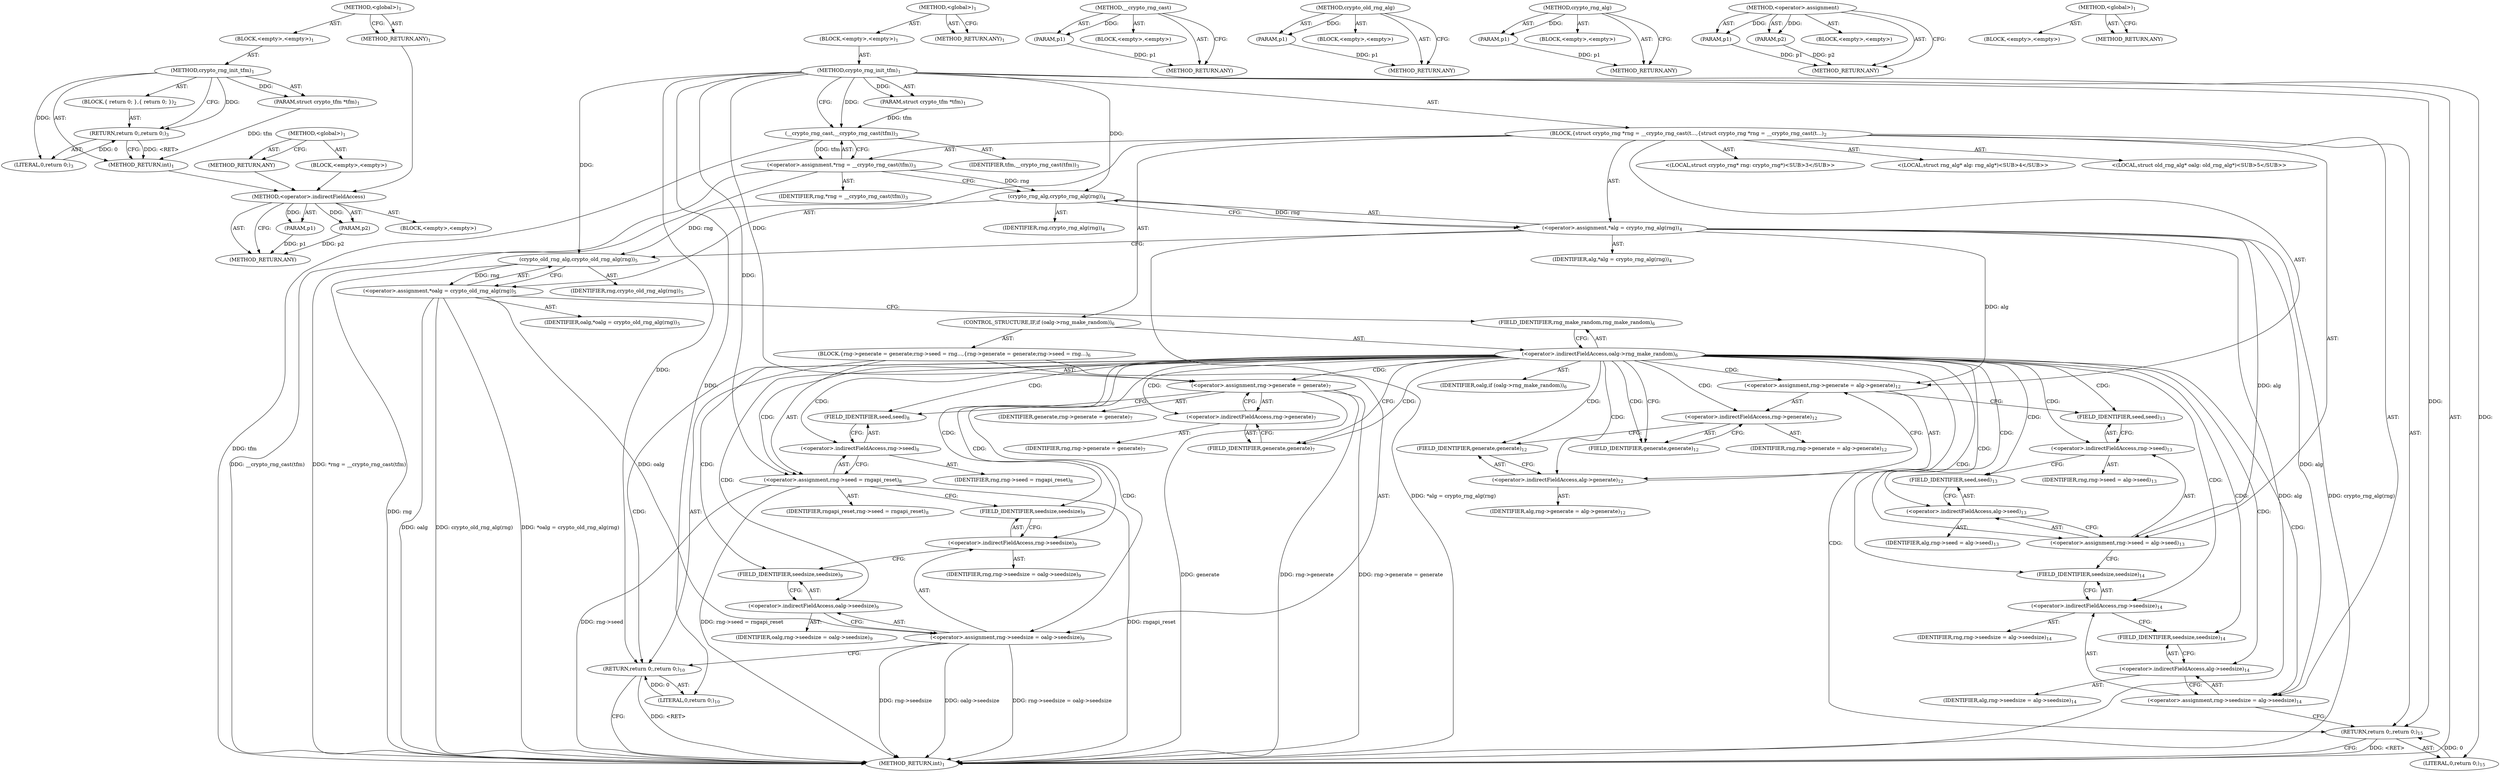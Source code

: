 digraph "&lt;global&gt;" {
vulnerable_115 [label=<(METHOD,&lt;operator&gt;.indirectFieldAccess)>];
vulnerable_116 [label=<(PARAM,p1)>];
vulnerable_117 [label=<(PARAM,p2)>];
vulnerable_118 [label=<(BLOCK,&lt;empty&gt;,&lt;empty&gt;)>];
vulnerable_119 [label=<(METHOD_RETURN,ANY)>];
vulnerable_6 [label=<(METHOD,&lt;global&gt;)<SUB>1</SUB>>];
vulnerable_7 [label=<(BLOCK,&lt;empty&gt;,&lt;empty&gt;)<SUB>1</SUB>>];
vulnerable_8 [label=<(METHOD,crypto_rng_init_tfm)<SUB>1</SUB>>];
vulnerable_9 [label=<(PARAM,struct crypto_tfm *tfm)<SUB>1</SUB>>];
vulnerable_10 [label=<(BLOCK,{
	struct crypto_rng *rng = __crypto_rng_cast(t...,{
	struct crypto_rng *rng = __crypto_rng_cast(t...)<SUB>2</SUB>>];
vulnerable_11 [label="<(LOCAL,struct crypto_rng* rng: crypto_rng*)<SUB>3</SUB>>"];
vulnerable_12 [label=<(&lt;operator&gt;.assignment,*rng = __crypto_rng_cast(tfm))<SUB>3</SUB>>];
vulnerable_13 [label=<(IDENTIFIER,rng,*rng = __crypto_rng_cast(tfm))<SUB>3</SUB>>];
vulnerable_14 [label=<(__crypto_rng_cast,__crypto_rng_cast(tfm))<SUB>3</SUB>>];
vulnerable_15 [label=<(IDENTIFIER,tfm,__crypto_rng_cast(tfm))<SUB>3</SUB>>];
vulnerable_16 [label="<(LOCAL,struct rng_alg* alg: rng_alg*)<SUB>4</SUB>>"];
vulnerable_17 [label=<(&lt;operator&gt;.assignment,*alg = crypto_rng_alg(rng))<SUB>4</SUB>>];
vulnerable_18 [label=<(IDENTIFIER,alg,*alg = crypto_rng_alg(rng))<SUB>4</SUB>>];
vulnerable_19 [label=<(crypto_rng_alg,crypto_rng_alg(rng))<SUB>4</SUB>>];
vulnerable_20 [label=<(IDENTIFIER,rng,crypto_rng_alg(rng))<SUB>4</SUB>>];
vulnerable_21 [label="<(LOCAL,struct old_rng_alg* oalg: old_rng_alg*)<SUB>5</SUB>>"];
vulnerable_22 [label=<(&lt;operator&gt;.assignment,*oalg = crypto_old_rng_alg(rng))<SUB>5</SUB>>];
vulnerable_23 [label=<(IDENTIFIER,oalg,*oalg = crypto_old_rng_alg(rng))<SUB>5</SUB>>];
vulnerable_24 [label=<(crypto_old_rng_alg,crypto_old_rng_alg(rng))<SUB>5</SUB>>];
vulnerable_25 [label=<(IDENTIFIER,rng,crypto_old_rng_alg(rng))<SUB>5</SUB>>];
vulnerable_26 [label=<(CONTROL_STRUCTURE,IF,if (oalg-&gt;rng_make_random))<SUB>6</SUB>>];
vulnerable_27 [label=<(&lt;operator&gt;.indirectFieldAccess,oalg-&gt;rng_make_random)<SUB>6</SUB>>];
vulnerable_28 [label=<(IDENTIFIER,oalg,if (oalg-&gt;rng_make_random))<SUB>6</SUB>>];
vulnerable_29 [label=<(FIELD_IDENTIFIER,rng_make_random,rng_make_random)<SUB>6</SUB>>];
vulnerable_30 [label=<(BLOCK,{
		rng-&gt;generate = generate;
		rng-&gt;seed = rng...,{
		rng-&gt;generate = generate;
		rng-&gt;seed = rng...)<SUB>6</SUB>>];
vulnerable_31 [label=<(&lt;operator&gt;.assignment,rng-&gt;generate = generate)<SUB>7</SUB>>];
vulnerable_32 [label=<(&lt;operator&gt;.indirectFieldAccess,rng-&gt;generate)<SUB>7</SUB>>];
vulnerable_33 [label=<(IDENTIFIER,rng,rng-&gt;generate = generate)<SUB>7</SUB>>];
vulnerable_34 [label=<(FIELD_IDENTIFIER,generate,generate)<SUB>7</SUB>>];
vulnerable_35 [label=<(IDENTIFIER,generate,rng-&gt;generate = generate)<SUB>7</SUB>>];
vulnerable_36 [label=<(&lt;operator&gt;.assignment,rng-&gt;seed = rngapi_reset)<SUB>8</SUB>>];
vulnerable_37 [label=<(&lt;operator&gt;.indirectFieldAccess,rng-&gt;seed)<SUB>8</SUB>>];
vulnerable_38 [label=<(IDENTIFIER,rng,rng-&gt;seed = rngapi_reset)<SUB>8</SUB>>];
vulnerable_39 [label=<(FIELD_IDENTIFIER,seed,seed)<SUB>8</SUB>>];
vulnerable_40 [label=<(IDENTIFIER,rngapi_reset,rng-&gt;seed = rngapi_reset)<SUB>8</SUB>>];
vulnerable_41 [label=<(&lt;operator&gt;.assignment,rng-&gt;seedsize = oalg-&gt;seedsize)<SUB>9</SUB>>];
vulnerable_42 [label=<(&lt;operator&gt;.indirectFieldAccess,rng-&gt;seedsize)<SUB>9</SUB>>];
vulnerable_43 [label=<(IDENTIFIER,rng,rng-&gt;seedsize = oalg-&gt;seedsize)<SUB>9</SUB>>];
vulnerable_44 [label=<(FIELD_IDENTIFIER,seedsize,seedsize)<SUB>9</SUB>>];
vulnerable_45 [label=<(&lt;operator&gt;.indirectFieldAccess,oalg-&gt;seedsize)<SUB>9</SUB>>];
vulnerable_46 [label=<(IDENTIFIER,oalg,rng-&gt;seedsize = oalg-&gt;seedsize)<SUB>9</SUB>>];
vulnerable_47 [label=<(FIELD_IDENTIFIER,seedsize,seedsize)<SUB>9</SUB>>];
vulnerable_48 [label=<(RETURN,return 0;,return 0;)<SUB>10</SUB>>];
vulnerable_49 [label=<(LITERAL,0,return 0;)<SUB>10</SUB>>];
vulnerable_50 [label=<(&lt;operator&gt;.assignment,rng-&gt;generate = alg-&gt;generate)<SUB>12</SUB>>];
vulnerable_51 [label=<(&lt;operator&gt;.indirectFieldAccess,rng-&gt;generate)<SUB>12</SUB>>];
vulnerable_52 [label=<(IDENTIFIER,rng,rng-&gt;generate = alg-&gt;generate)<SUB>12</SUB>>];
vulnerable_53 [label=<(FIELD_IDENTIFIER,generate,generate)<SUB>12</SUB>>];
vulnerable_54 [label=<(&lt;operator&gt;.indirectFieldAccess,alg-&gt;generate)<SUB>12</SUB>>];
vulnerable_55 [label=<(IDENTIFIER,alg,rng-&gt;generate = alg-&gt;generate)<SUB>12</SUB>>];
vulnerable_56 [label=<(FIELD_IDENTIFIER,generate,generate)<SUB>12</SUB>>];
vulnerable_57 [label=<(&lt;operator&gt;.assignment,rng-&gt;seed = alg-&gt;seed)<SUB>13</SUB>>];
vulnerable_58 [label=<(&lt;operator&gt;.indirectFieldAccess,rng-&gt;seed)<SUB>13</SUB>>];
vulnerable_59 [label=<(IDENTIFIER,rng,rng-&gt;seed = alg-&gt;seed)<SUB>13</SUB>>];
vulnerable_60 [label=<(FIELD_IDENTIFIER,seed,seed)<SUB>13</SUB>>];
vulnerable_61 [label=<(&lt;operator&gt;.indirectFieldAccess,alg-&gt;seed)<SUB>13</SUB>>];
vulnerable_62 [label=<(IDENTIFIER,alg,rng-&gt;seed = alg-&gt;seed)<SUB>13</SUB>>];
vulnerable_63 [label=<(FIELD_IDENTIFIER,seed,seed)<SUB>13</SUB>>];
vulnerable_64 [label=<(&lt;operator&gt;.assignment,rng-&gt;seedsize = alg-&gt;seedsize)<SUB>14</SUB>>];
vulnerable_65 [label=<(&lt;operator&gt;.indirectFieldAccess,rng-&gt;seedsize)<SUB>14</SUB>>];
vulnerable_66 [label=<(IDENTIFIER,rng,rng-&gt;seedsize = alg-&gt;seedsize)<SUB>14</SUB>>];
vulnerable_67 [label=<(FIELD_IDENTIFIER,seedsize,seedsize)<SUB>14</SUB>>];
vulnerable_68 [label=<(&lt;operator&gt;.indirectFieldAccess,alg-&gt;seedsize)<SUB>14</SUB>>];
vulnerable_69 [label=<(IDENTIFIER,alg,rng-&gt;seedsize = alg-&gt;seedsize)<SUB>14</SUB>>];
vulnerable_70 [label=<(FIELD_IDENTIFIER,seedsize,seedsize)<SUB>14</SUB>>];
vulnerable_71 [label=<(RETURN,return 0;,return 0;)<SUB>15</SUB>>];
vulnerable_72 [label=<(LITERAL,0,return 0;)<SUB>15</SUB>>];
vulnerable_73 [label=<(METHOD_RETURN,int)<SUB>1</SUB>>];
vulnerable_75 [label=<(METHOD_RETURN,ANY)<SUB>1</SUB>>];
vulnerable_103 [label=<(METHOD,__crypto_rng_cast)>];
vulnerable_104 [label=<(PARAM,p1)>];
vulnerable_105 [label=<(BLOCK,&lt;empty&gt;,&lt;empty&gt;)>];
vulnerable_106 [label=<(METHOD_RETURN,ANY)>];
vulnerable_111 [label=<(METHOD,crypto_old_rng_alg)>];
vulnerable_112 [label=<(PARAM,p1)>];
vulnerable_113 [label=<(BLOCK,&lt;empty&gt;,&lt;empty&gt;)>];
vulnerable_114 [label=<(METHOD_RETURN,ANY)>];
vulnerable_107 [label=<(METHOD,crypto_rng_alg)>];
vulnerable_108 [label=<(PARAM,p1)>];
vulnerable_109 [label=<(BLOCK,&lt;empty&gt;,&lt;empty&gt;)>];
vulnerable_110 [label=<(METHOD_RETURN,ANY)>];
vulnerable_98 [label=<(METHOD,&lt;operator&gt;.assignment)>];
vulnerable_99 [label=<(PARAM,p1)>];
vulnerable_100 [label=<(PARAM,p2)>];
vulnerable_101 [label=<(BLOCK,&lt;empty&gt;,&lt;empty&gt;)>];
vulnerable_102 [label=<(METHOD_RETURN,ANY)>];
vulnerable_92 [label=<(METHOD,&lt;global&gt;)<SUB>1</SUB>>];
vulnerable_93 [label=<(BLOCK,&lt;empty&gt;,&lt;empty&gt;)>];
vulnerable_94 [label=<(METHOD_RETURN,ANY)>];
fixed_6 [label=<(METHOD,&lt;global&gt;)<SUB>1</SUB>>];
fixed_7 [label=<(BLOCK,&lt;empty&gt;,&lt;empty&gt;)<SUB>1</SUB>>];
fixed_8 [label=<(METHOD,crypto_rng_init_tfm)<SUB>1</SUB>>];
fixed_9 [label=<(PARAM,struct crypto_tfm *tfm)<SUB>1</SUB>>];
fixed_10 [label=<(BLOCK,{
 	return 0;
 },{
 	return 0;
 })<SUB>2</SUB>>];
fixed_11 [label=<(RETURN,return 0;,return 0;)<SUB>3</SUB>>];
fixed_12 [label=<(LITERAL,0,return 0;)<SUB>3</SUB>>];
fixed_13 [label=<(METHOD_RETURN,int)<SUB>1</SUB>>];
fixed_15 [label=<(METHOD_RETURN,ANY)<SUB>1</SUB>>];
fixed_26 [label=<(METHOD,&lt;global&gt;)<SUB>1</SUB>>];
fixed_27 [label=<(BLOCK,&lt;empty&gt;,&lt;empty&gt;)>];
fixed_28 [label=<(METHOD_RETURN,ANY)>];
vulnerable_115 -> vulnerable_116  [key=0, label="AST: "];
vulnerable_115 -> vulnerable_116  [key=1, label="DDG: "];
vulnerable_115 -> vulnerable_118  [key=0, label="AST: "];
vulnerable_115 -> vulnerable_117  [key=0, label="AST: "];
vulnerable_115 -> vulnerable_117  [key=1, label="DDG: "];
vulnerable_115 -> vulnerable_119  [key=0, label="AST: "];
vulnerable_115 -> vulnerable_119  [key=1, label="CFG: "];
vulnerable_116 -> vulnerable_119  [key=0, label="DDG: p1"];
vulnerable_117 -> vulnerable_119  [key=0, label="DDG: p2"];
vulnerable_6 -> vulnerable_7  [key=0, label="AST: "];
vulnerable_6 -> vulnerable_75  [key=0, label="AST: "];
vulnerable_6 -> vulnerable_75  [key=1, label="CFG: "];
vulnerable_7 -> vulnerable_8  [key=0, label="AST: "];
vulnerable_8 -> vulnerable_9  [key=0, label="AST: "];
vulnerable_8 -> vulnerable_9  [key=1, label="DDG: "];
vulnerable_8 -> vulnerable_10  [key=0, label="AST: "];
vulnerable_8 -> vulnerable_73  [key=0, label="AST: "];
vulnerable_8 -> vulnerable_14  [key=0, label="CFG: "];
vulnerable_8 -> vulnerable_14  [key=1, label="DDG: "];
vulnerable_8 -> vulnerable_71  [key=0, label="DDG: "];
vulnerable_8 -> vulnerable_72  [key=0, label="DDG: "];
vulnerable_8 -> vulnerable_19  [key=0, label="DDG: "];
vulnerable_8 -> vulnerable_24  [key=0, label="DDG: "];
vulnerable_8 -> vulnerable_31  [key=0, label="DDG: "];
vulnerable_8 -> vulnerable_36  [key=0, label="DDG: "];
vulnerable_8 -> vulnerable_48  [key=0, label="DDG: "];
vulnerable_8 -> vulnerable_49  [key=0, label="DDG: "];
vulnerable_9 -> vulnerable_14  [key=0, label="DDG: tfm"];
vulnerable_10 -> vulnerable_11  [key=0, label="AST: "];
vulnerable_10 -> vulnerable_12  [key=0, label="AST: "];
vulnerable_10 -> vulnerable_16  [key=0, label="AST: "];
vulnerable_10 -> vulnerable_17  [key=0, label="AST: "];
vulnerable_10 -> vulnerable_21  [key=0, label="AST: "];
vulnerable_10 -> vulnerable_22  [key=0, label="AST: "];
vulnerable_10 -> vulnerable_26  [key=0, label="AST: "];
vulnerable_10 -> vulnerable_50  [key=0, label="AST: "];
vulnerable_10 -> vulnerable_57  [key=0, label="AST: "];
vulnerable_10 -> vulnerable_64  [key=0, label="AST: "];
vulnerable_10 -> vulnerable_71  [key=0, label="AST: "];
vulnerable_12 -> vulnerable_13  [key=0, label="AST: "];
vulnerable_12 -> vulnerable_14  [key=0, label="AST: "];
vulnerable_12 -> vulnerable_19  [key=0, label="CFG: "];
vulnerable_12 -> vulnerable_19  [key=1, label="DDG: rng"];
vulnerable_12 -> vulnerable_73  [key=0, label="DDG: __crypto_rng_cast(tfm)"];
vulnerable_12 -> vulnerable_73  [key=1, label="DDG: *rng = __crypto_rng_cast(tfm)"];
vulnerable_14 -> vulnerable_15  [key=0, label="AST: "];
vulnerable_14 -> vulnerable_12  [key=0, label="CFG: "];
vulnerable_14 -> vulnerable_12  [key=1, label="DDG: tfm"];
vulnerable_14 -> vulnerable_73  [key=0, label="DDG: tfm"];
vulnerable_17 -> vulnerable_18  [key=0, label="AST: "];
vulnerable_17 -> vulnerable_19  [key=0, label="AST: "];
vulnerable_17 -> vulnerable_24  [key=0, label="CFG: "];
vulnerable_17 -> vulnerable_73  [key=0, label="DDG: alg"];
vulnerable_17 -> vulnerable_73  [key=1, label="DDG: crypto_rng_alg(rng)"];
vulnerable_17 -> vulnerable_73  [key=2, label="DDG: *alg = crypto_rng_alg(rng)"];
vulnerable_17 -> vulnerable_50  [key=0, label="DDG: alg"];
vulnerable_17 -> vulnerable_57  [key=0, label="DDG: alg"];
vulnerable_17 -> vulnerable_64  [key=0, label="DDG: alg"];
vulnerable_19 -> vulnerable_20  [key=0, label="AST: "];
vulnerable_19 -> vulnerable_17  [key=0, label="CFG: "];
vulnerable_19 -> vulnerable_17  [key=1, label="DDG: rng"];
vulnerable_19 -> vulnerable_24  [key=0, label="DDG: rng"];
vulnerable_22 -> vulnerable_23  [key=0, label="AST: "];
vulnerable_22 -> vulnerable_24  [key=0, label="AST: "];
vulnerable_22 -> vulnerable_29  [key=0, label="CFG: "];
vulnerable_22 -> vulnerable_73  [key=0, label="DDG: oalg"];
vulnerable_22 -> vulnerable_73  [key=1, label="DDG: crypto_old_rng_alg(rng)"];
vulnerable_22 -> vulnerable_73  [key=2, label="DDG: *oalg = crypto_old_rng_alg(rng)"];
vulnerable_22 -> vulnerable_41  [key=0, label="DDG: oalg"];
vulnerable_24 -> vulnerable_25  [key=0, label="AST: "];
vulnerable_24 -> vulnerable_22  [key=0, label="CFG: "];
vulnerable_24 -> vulnerable_22  [key=1, label="DDG: rng"];
vulnerable_24 -> vulnerable_73  [key=0, label="DDG: rng"];
vulnerable_26 -> vulnerable_27  [key=0, label="AST: "];
vulnerable_26 -> vulnerable_30  [key=0, label="AST: "];
vulnerable_27 -> vulnerable_28  [key=0, label="AST: "];
vulnerable_27 -> vulnerable_29  [key=0, label="AST: "];
vulnerable_27 -> vulnerable_34  [key=0, label="CFG: "];
vulnerable_27 -> vulnerable_34  [key=1, label="CDG: "];
vulnerable_27 -> vulnerable_53  [key=0, label="CFG: "];
vulnerable_27 -> vulnerable_53  [key=1, label="CDG: "];
vulnerable_27 -> vulnerable_47  [key=0, label="CDG: "];
vulnerable_27 -> vulnerable_48  [key=0, label="CDG: "];
vulnerable_27 -> vulnerable_32  [key=0, label="CDG: "];
vulnerable_27 -> vulnerable_58  [key=0, label="CDG: "];
vulnerable_27 -> vulnerable_68  [key=0, label="CDG: "];
vulnerable_27 -> vulnerable_60  [key=0, label="CDG: "];
vulnerable_27 -> vulnerable_61  [key=0, label="CDG: "];
vulnerable_27 -> vulnerable_64  [key=0, label="CDG: "];
vulnerable_27 -> vulnerable_42  [key=0, label="CDG: "];
vulnerable_27 -> vulnerable_51  [key=0, label="CDG: "];
vulnerable_27 -> vulnerable_57  [key=0, label="CDG: "];
vulnerable_27 -> vulnerable_71  [key=0, label="CDG: "];
vulnerable_27 -> vulnerable_36  [key=0, label="CDG: "];
vulnerable_27 -> vulnerable_37  [key=0, label="CDG: "];
vulnerable_27 -> vulnerable_56  [key=0, label="CDG: "];
vulnerable_27 -> vulnerable_67  [key=0, label="CDG: "];
vulnerable_27 -> vulnerable_41  [key=0, label="CDG: "];
vulnerable_27 -> vulnerable_70  [key=0, label="CDG: "];
vulnerable_27 -> vulnerable_45  [key=0, label="CDG: "];
vulnerable_27 -> vulnerable_63  [key=0, label="CDG: "];
vulnerable_27 -> vulnerable_65  [key=0, label="CDG: "];
vulnerable_27 -> vulnerable_50  [key=0, label="CDG: "];
vulnerable_27 -> vulnerable_44  [key=0, label="CDG: "];
vulnerable_27 -> vulnerable_54  [key=0, label="CDG: "];
vulnerable_27 -> vulnerable_39  [key=0, label="CDG: "];
vulnerable_27 -> vulnerable_31  [key=0, label="CDG: "];
vulnerable_29 -> vulnerable_27  [key=0, label="CFG: "];
vulnerable_30 -> vulnerable_31  [key=0, label="AST: "];
vulnerable_30 -> vulnerable_36  [key=0, label="AST: "];
vulnerable_30 -> vulnerable_41  [key=0, label="AST: "];
vulnerable_30 -> vulnerable_48  [key=0, label="AST: "];
vulnerable_31 -> vulnerable_32  [key=0, label="AST: "];
vulnerable_31 -> vulnerable_35  [key=0, label="AST: "];
vulnerable_31 -> vulnerable_39  [key=0, label="CFG: "];
vulnerable_31 -> vulnerable_73  [key=0, label="DDG: rng-&gt;generate"];
vulnerable_31 -> vulnerable_73  [key=1, label="DDG: rng-&gt;generate = generate"];
vulnerable_31 -> vulnerable_73  [key=2, label="DDG: generate"];
vulnerable_32 -> vulnerable_33  [key=0, label="AST: "];
vulnerable_32 -> vulnerable_34  [key=0, label="AST: "];
vulnerable_32 -> vulnerable_31  [key=0, label="CFG: "];
vulnerable_34 -> vulnerable_32  [key=0, label="CFG: "];
vulnerable_36 -> vulnerable_37  [key=0, label="AST: "];
vulnerable_36 -> vulnerable_40  [key=0, label="AST: "];
vulnerable_36 -> vulnerable_44  [key=0, label="CFG: "];
vulnerable_36 -> vulnerable_73  [key=0, label="DDG: rng-&gt;seed"];
vulnerable_36 -> vulnerable_73  [key=1, label="DDG: rng-&gt;seed = rngapi_reset"];
vulnerable_36 -> vulnerable_73  [key=2, label="DDG: rngapi_reset"];
vulnerable_37 -> vulnerable_38  [key=0, label="AST: "];
vulnerable_37 -> vulnerable_39  [key=0, label="AST: "];
vulnerable_37 -> vulnerable_36  [key=0, label="CFG: "];
vulnerable_39 -> vulnerable_37  [key=0, label="CFG: "];
vulnerable_41 -> vulnerable_42  [key=0, label="AST: "];
vulnerable_41 -> vulnerable_45  [key=0, label="AST: "];
vulnerable_41 -> vulnerable_48  [key=0, label="CFG: "];
vulnerable_41 -> vulnerable_73  [key=0, label="DDG: rng-&gt;seedsize"];
vulnerable_41 -> vulnerable_73  [key=1, label="DDG: oalg-&gt;seedsize"];
vulnerable_41 -> vulnerable_73  [key=2, label="DDG: rng-&gt;seedsize = oalg-&gt;seedsize"];
vulnerable_42 -> vulnerable_43  [key=0, label="AST: "];
vulnerable_42 -> vulnerable_44  [key=0, label="AST: "];
vulnerable_42 -> vulnerable_47  [key=0, label="CFG: "];
vulnerable_44 -> vulnerable_42  [key=0, label="CFG: "];
vulnerable_45 -> vulnerable_46  [key=0, label="AST: "];
vulnerable_45 -> vulnerable_47  [key=0, label="AST: "];
vulnerable_45 -> vulnerable_41  [key=0, label="CFG: "];
vulnerable_47 -> vulnerable_45  [key=0, label="CFG: "];
vulnerable_48 -> vulnerable_49  [key=0, label="AST: "];
vulnerable_48 -> vulnerable_73  [key=0, label="CFG: "];
vulnerable_48 -> vulnerable_73  [key=1, label="DDG: &lt;RET&gt;"];
vulnerable_49 -> vulnerable_48  [key=0, label="DDG: 0"];
vulnerable_50 -> vulnerable_51  [key=0, label="AST: "];
vulnerable_50 -> vulnerable_54  [key=0, label="AST: "];
vulnerable_50 -> vulnerable_60  [key=0, label="CFG: "];
vulnerable_51 -> vulnerable_52  [key=0, label="AST: "];
vulnerable_51 -> vulnerable_53  [key=0, label="AST: "];
vulnerable_51 -> vulnerable_56  [key=0, label="CFG: "];
vulnerable_53 -> vulnerable_51  [key=0, label="CFG: "];
vulnerable_54 -> vulnerable_55  [key=0, label="AST: "];
vulnerable_54 -> vulnerable_56  [key=0, label="AST: "];
vulnerable_54 -> vulnerable_50  [key=0, label="CFG: "];
vulnerable_56 -> vulnerable_54  [key=0, label="CFG: "];
vulnerable_57 -> vulnerable_58  [key=0, label="AST: "];
vulnerable_57 -> vulnerable_61  [key=0, label="AST: "];
vulnerable_57 -> vulnerable_67  [key=0, label="CFG: "];
vulnerable_58 -> vulnerable_59  [key=0, label="AST: "];
vulnerable_58 -> vulnerable_60  [key=0, label="AST: "];
vulnerable_58 -> vulnerable_63  [key=0, label="CFG: "];
vulnerable_60 -> vulnerable_58  [key=0, label="CFG: "];
vulnerable_61 -> vulnerable_62  [key=0, label="AST: "];
vulnerable_61 -> vulnerable_63  [key=0, label="AST: "];
vulnerable_61 -> vulnerable_57  [key=0, label="CFG: "];
vulnerable_63 -> vulnerable_61  [key=0, label="CFG: "];
vulnerable_64 -> vulnerable_65  [key=0, label="AST: "];
vulnerable_64 -> vulnerable_68  [key=0, label="AST: "];
vulnerable_64 -> vulnerable_71  [key=0, label="CFG: "];
vulnerable_65 -> vulnerable_66  [key=0, label="AST: "];
vulnerable_65 -> vulnerable_67  [key=0, label="AST: "];
vulnerable_65 -> vulnerable_70  [key=0, label="CFG: "];
vulnerable_67 -> vulnerable_65  [key=0, label="CFG: "];
vulnerable_68 -> vulnerable_69  [key=0, label="AST: "];
vulnerable_68 -> vulnerable_70  [key=0, label="AST: "];
vulnerable_68 -> vulnerable_64  [key=0, label="CFG: "];
vulnerable_70 -> vulnerable_68  [key=0, label="CFG: "];
vulnerable_71 -> vulnerable_72  [key=0, label="AST: "];
vulnerable_71 -> vulnerable_73  [key=0, label="CFG: "];
vulnerable_71 -> vulnerable_73  [key=1, label="DDG: &lt;RET&gt;"];
vulnerable_72 -> vulnerable_71  [key=0, label="DDG: 0"];
vulnerable_103 -> vulnerable_104  [key=0, label="AST: "];
vulnerable_103 -> vulnerable_104  [key=1, label="DDG: "];
vulnerable_103 -> vulnerable_105  [key=0, label="AST: "];
vulnerable_103 -> vulnerable_106  [key=0, label="AST: "];
vulnerable_103 -> vulnerable_106  [key=1, label="CFG: "];
vulnerable_104 -> vulnerable_106  [key=0, label="DDG: p1"];
vulnerable_111 -> vulnerable_112  [key=0, label="AST: "];
vulnerable_111 -> vulnerable_112  [key=1, label="DDG: "];
vulnerable_111 -> vulnerable_113  [key=0, label="AST: "];
vulnerable_111 -> vulnerable_114  [key=0, label="AST: "];
vulnerable_111 -> vulnerable_114  [key=1, label="CFG: "];
vulnerable_112 -> vulnerable_114  [key=0, label="DDG: p1"];
vulnerable_107 -> vulnerable_108  [key=0, label="AST: "];
vulnerable_107 -> vulnerable_108  [key=1, label="DDG: "];
vulnerable_107 -> vulnerable_109  [key=0, label="AST: "];
vulnerable_107 -> vulnerable_110  [key=0, label="AST: "];
vulnerable_107 -> vulnerable_110  [key=1, label="CFG: "];
vulnerable_108 -> vulnerable_110  [key=0, label="DDG: p1"];
vulnerable_98 -> vulnerable_99  [key=0, label="AST: "];
vulnerable_98 -> vulnerable_99  [key=1, label="DDG: "];
vulnerable_98 -> vulnerable_101  [key=0, label="AST: "];
vulnerable_98 -> vulnerable_100  [key=0, label="AST: "];
vulnerable_98 -> vulnerable_100  [key=1, label="DDG: "];
vulnerable_98 -> vulnerable_102  [key=0, label="AST: "];
vulnerable_98 -> vulnerable_102  [key=1, label="CFG: "];
vulnerable_99 -> vulnerable_102  [key=0, label="DDG: p1"];
vulnerable_100 -> vulnerable_102  [key=0, label="DDG: p2"];
vulnerable_92 -> vulnerable_93  [key=0, label="AST: "];
vulnerable_92 -> vulnerable_94  [key=0, label="AST: "];
vulnerable_92 -> vulnerable_94  [key=1, label="CFG: "];
fixed_6 -> fixed_7  [key=0, label="AST: "];
fixed_6 -> fixed_15  [key=0, label="AST: "];
fixed_6 -> fixed_15  [key=1, label="CFG: "];
fixed_7 -> fixed_8  [key=0, label="AST: "];
fixed_8 -> fixed_9  [key=0, label="AST: "];
fixed_8 -> fixed_9  [key=1, label="DDG: "];
fixed_8 -> fixed_10  [key=0, label="AST: "];
fixed_8 -> fixed_13  [key=0, label="AST: "];
fixed_8 -> fixed_11  [key=0, label="CFG: "];
fixed_8 -> fixed_11  [key=1, label="DDG: "];
fixed_8 -> fixed_12  [key=0, label="DDG: "];
fixed_9 -> fixed_13  [key=0, label="DDG: tfm"];
fixed_10 -> fixed_11  [key=0, label="AST: "];
fixed_11 -> fixed_12  [key=0, label="AST: "];
fixed_11 -> fixed_13  [key=0, label="CFG: "];
fixed_11 -> fixed_13  [key=1, label="DDG: &lt;RET&gt;"];
fixed_12 -> fixed_11  [key=0, label="DDG: 0"];
fixed_13 -> vulnerable_115  [key=0];
fixed_15 -> vulnerable_115  [key=0];
fixed_26 -> fixed_27  [key=0, label="AST: "];
fixed_26 -> fixed_28  [key=0, label="AST: "];
fixed_26 -> fixed_28  [key=1, label="CFG: "];
fixed_27 -> vulnerable_115  [key=0];
fixed_28 -> vulnerable_115  [key=0];
}
